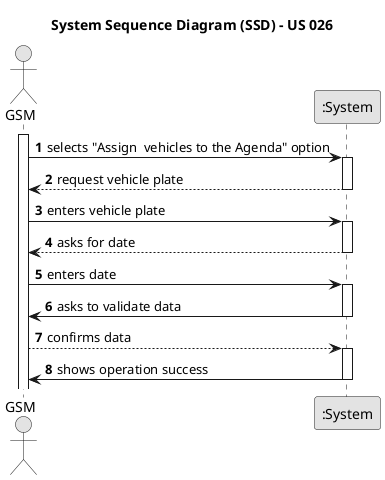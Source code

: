 @startuml
skinparam monochrome true
skinparam packageStyle rectangle
skinparam shadowing false

title System Sequence Diagram (SSD) - US 026

autonumber

actor "GSM" as GSM
participant ":System" as System

activate GSM

    GSM -> System: selects "Assign  vehicles to the Agenda" option
    activate System

         System --> GSM: request vehicle plate
            deactivate System
                GSM -> System: enters vehicle plate
                    activate System
                       System --> GSM: asks for date

                                deactivate System

                                                GSM -> System: enters date
                                                       activate System
                                    System -> GSM: asks to validate data

                                    deactivate System
                                                                           GSM --> System: confirms data
                                                                                    activate System
                                                                                      System -> GSM: shows operation success
                                                                                      deactivate System
@enduml